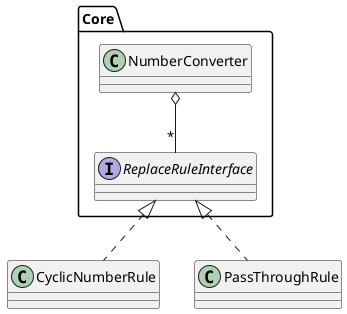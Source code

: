 @startuml
package Core {
  class NumberConverter
  interface ReplaceRuleInterface
}
class CyclicNumberRule
class PassThroughRule

  NumberConverter o--"*" ReplaceRuleInterface
  ReplaceRuleInterface <|.. CyclicNumberRule
  ReplaceRuleInterface <|.. PassThroughRule
@enduml
